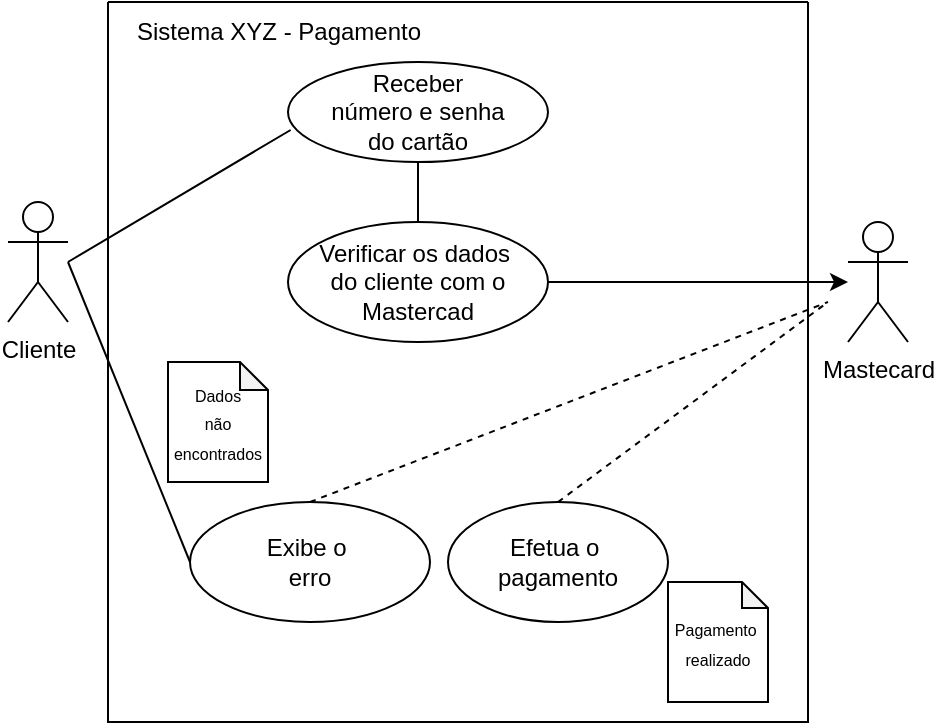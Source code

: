 <mxfile version="26.1.0">
  <diagram name="Página-1" id="Dkl_XepEusz7JFcu1PhH">
    <mxGraphModel dx="1167" dy="580" grid="1" gridSize="10" guides="1" tooltips="1" connect="1" arrows="1" fold="1" page="1" pageScale="1" pageWidth="827" pageHeight="1169" math="0" shadow="0">
      <root>
        <mxCell id="0" />
        <mxCell id="1" parent="0" />
        <mxCell id="QVaMczZwCZkZYxNqx1N5-2" value="Cliente" style="shape=umlActor;verticalLabelPosition=bottom;verticalAlign=top;html=1;outlineConnect=0;" vertex="1" parent="1">
          <mxGeometry x="140" y="220" width="30" height="60" as="geometry" />
        </mxCell>
        <mxCell id="QVaMczZwCZkZYxNqx1N5-3" value="Mastecard" style="shape=umlActor;verticalLabelPosition=bottom;verticalAlign=top;html=1;outlineConnect=0;" vertex="1" parent="1">
          <mxGeometry x="560" y="230" width="30" height="60" as="geometry" />
        </mxCell>
        <mxCell id="QVaMczZwCZkZYxNqx1N5-4" value="" style="endArrow=none;html=1;rounded=0;startArrow=none;startFill=0;endFill=1;entryX=0.01;entryY=0.68;entryDx=0;entryDy=0;entryPerimeter=0;" edge="1" parent="1" target="QVaMczZwCZkZYxNqx1N5-7">
          <mxGeometry width="50" height="50" relative="1" as="geometry">
            <mxPoint x="170" y="250" as="sourcePoint" />
            <mxPoint x="260" y="200" as="targetPoint" />
          </mxGeometry>
        </mxCell>
        <mxCell id="QVaMczZwCZkZYxNqx1N5-14" style="edgeStyle=orthogonalEdgeStyle;rounded=0;orthogonalLoop=1;jettySize=auto;html=1;" edge="1" parent="1" source="QVaMczZwCZkZYxNqx1N5-12" target="QVaMczZwCZkZYxNqx1N5-3">
          <mxGeometry relative="1" as="geometry" />
        </mxCell>
        <mxCell id="QVaMczZwCZkZYxNqx1N5-21" value="" style="endArrow=none;dashed=1;html=1;rounded=0;exitX=0.5;exitY=0;exitDx=0;exitDy=0;" edge="1" parent="1" source="QVaMczZwCZkZYxNqx1N5-20">
          <mxGeometry width="50" height="50" relative="1" as="geometry">
            <mxPoint x="440" y="350" as="sourcePoint" />
            <mxPoint x="550" y="270" as="targetPoint" />
          </mxGeometry>
        </mxCell>
        <mxCell id="QVaMczZwCZkZYxNqx1N5-22" value="" style="endArrow=none;dashed=1;html=1;rounded=0;exitX=0.5;exitY=0;exitDx=0;exitDy=0;" edge="1" parent="1" source="QVaMczZwCZkZYxNqx1N5-19">
          <mxGeometry width="50" height="50" relative="1" as="geometry">
            <mxPoint x="290" y="350" as="sourcePoint" />
            <mxPoint x="550" y="270" as="targetPoint" />
          </mxGeometry>
        </mxCell>
        <mxCell id="QVaMczZwCZkZYxNqx1N5-26" value="" style="endArrow=none;html=1;rounded=0;entryX=0;entryY=0.5;entryDx=0;entryDy=0;" edge="1" parent="1" target="QVaMczZwCZkZYxNqx1N5-20">
          <mxGeometry width="50" height="50" relative="1" as="geometry">
            <mxPoint x="170" y="250" as="sourcePoint" />
            <mxPoint x="170" y="410" as="targetPoint" />
          </mxGeometry>
        </mxCell>
        <mxCell id="QVaMczZwCZkZYxNqx1N5-29" value="" style="swimlane;startSize=0;" vertex="1" parent="1">
          <mxGeometry x="190" y="120" width="350" height="360" as="geometry" />
        </mxCell>
        <mxCell id="QVaMczZwCZkZYxNqx1N5-7" value="Receber&lt;div&gt;número e senha&lt;/div&gt;&lt;div&gt;do cartão&lt;/div&gt;" style="ellipse;whiteSpace=wrap;html=1;" vertex="1" parent="QVaMczZwCZkZYxNqx1N5-29">
          <mxGeometry x="90" y="30" width="130" height="50" as="geometry" />
        </mxCell>
        <mxCell id="QVaMczZwCZkZYxNqx1N5-12" value="Verificar os&amp;nbsp;&lt;span style=&quot;background-color: transparent; color: light-dark(rgb(0, 0, 0), rgb(255, 255, 255));&quot;&gt;dados&amp;nbsp;&lt;/span&gt;&lt;div&gt;&lt;span style=&quot;background-color: transparent; color: light-dark(rgb(0, 0, 0), rgb(255, 255, 255));&quot;&gt;do cliente&amp;nbsp;&lt;/span&gt;&lt;span style=&quot;background-color: transparent; color: light-dark(rgb(0, 0, 0), rgb(255, 255, 255));&quot;&gt;com o Mastercad&lt;/span&gt;&lt;/div&gt;" style="ellipse;whiteSpace=wrap;html=1;" vertex="1" parent="QVaMczZwCZkZYxNqx1N5-29">
          <mxGeometry x="90" y="110" width="130" height="60" as="geometry" />
        </mxCell>
        <mxCell id="QVaMczZwCZkZYxNqx1N5-10" value="" style="endArrow=none;html=1;rounded=0;exitX=0.5;exitY=1;exitDx=0;exitDy=0;entryX=0.5;entryY=0;entryDx=0;entryDy=0;" edge="1" parent="QVaMczZwCZkZYxNqx1N5-29" source="QVaMczZwCZkZYxNqx1N5-7" target="QVaMczZwCZkZYxNqx1N5-12">
          <mxGeometry width="50" height="50" relative="1" as="geometry">
            <mxPoint x="220" y="70" as="sourcePoint" />
            <mxPoint x="140" y="110" as="targetPoint" />
          </mxGeometry>
        </mxCell>
        <mxCell id="QVaMczZwCZkZYxNqx1N5-19" value="Efetua&amp;nbsp;&lt;span style=&quot;background-color: transparent; color: light-dark(rgb(0, 0, 0), rgb(255, 255, 255));&quot;&gt;o&amp;nbsp;&lt;/span&gt;&lt;div&gt;pagamento&lt;/div&gt;" style="ellipse;whiteSpace=wrap;html=1;" vertex="1" parent="QVaMczZwCZkZYxNqx1N5-29">
          <mxGeometry x="170" y="250" width="110" height="60" as="geometry" />
        </mxCell>
        <mxCell id="QVaMczZwCZkZYxNqx1N5-20" value="Exibe&amp;nbsp;&lt;span style=&quot;background-color: transparent; color: light-dark(rgb(0, 0, 0), rgb(255, 255, 255));&quot;&gt;o&amp;nbsp;&lt;/span&gt;&lt;div&gt;erro&lt;/div&gt;" style="ellipse;whiteSpace=wrap;html=1;" vertex="1" parent="QVaMczZwCZkZYxNqx1N5-29">
          <mxGeometry x="41" y="250" width="120" height="60" as="geometry" />
        </mxCell>
        <mxCell id="QVaMczZwCZkZYxNqx1N5-23" value="&lt;font style=&quot;font-size: 8px;&quot;&gt;Pagamento&amp;nbsp;&lt;/font&gt;&lt;div&gt;&lt;font style=&quot;font-size: 8px;&quot;&gt;realizado&lt;/font&gt;&lt;/div&gt;" style="shape=note;whiteSpace=wrap;html=1;backgroundOutline=1;darkOpacity=0.05;size=13;" vertex="1" parent="QVaMczZwCZkZYxNqx1N5-29">
          <mxGeometry x="280" y="290" width="50" height="60" as="geometry" />
        </mxCell>
        <mxCell id="QVaMczZwCZkZYxNqx1N5-24" value="&lt;font style=&quot;font-size: 8px;&quot;&gt;Dados&lt;/font&gt;&lt;div&gt;&lt;font style=&quot;font-size: 8px;&quot;&gt;não&lt;/font&gt;&lt;/div&gt;&lt;div&gt;&lt;font style=&quot;font-size: 8px;&quot;&gt;encontrados&lt;/font&gt;&lt;/div&gt;" style="shape=note;whiteSpace=wrap;html=1;backgroundOutline=1;darkOpacity=0.05;size=14;" vertex="1" parent="QVaMczZwCZkZYxNqx1N5-29">
          <mxGeometry x="30" y="180" width="50" height="60" as="geometry" />
        </mxCell>
        <mxCell id="QVaMczZwCZkZYxNqx1N5-1" value="Sistema XYZ - Pagamento" style="text;html=1;align=center;verticalAlign=middle;resizable=0;points=[];autosize=1;strokeColor=none;fillColor=none;" vertex="1" parent="QVaMczZwCZkZYxNqx1N5-29">
          <mxGeometry width="170" height="30" as="geometry" />
        </mxCell>
      </root>
    </mxGraphModel>
  </diagram>
</mxfile>
